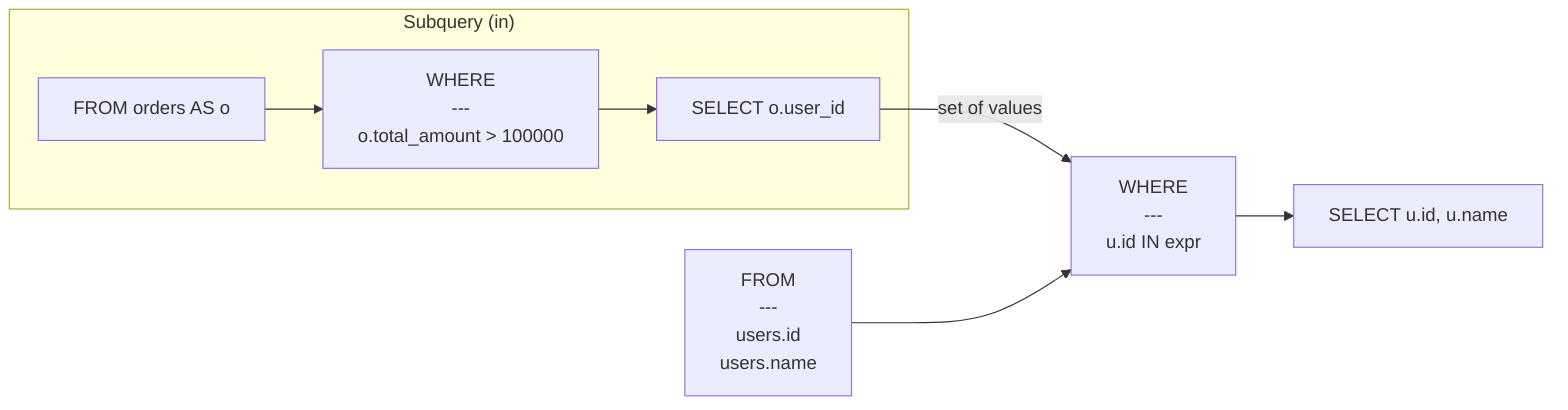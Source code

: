 flowchart LR
    node_0["FROM<br/>---<br/>users.id<br/>users.name"]
    node_1["WHERE<br/>---<br/>u.id IN expr"]
    subgraph subquery_node_2 ["Subquery (in)"]
        direction TB
        subq_0_node_0[FROM orders AS o]
        subq_0_node_1["WHERE<br/>---<br/>o.total_amount &gt; 100000"]
        subq_0_node_2["SELECT o.user_id"]
        subq_0_node_0 --> subq_0_node_1
        subq_0_node_1 --> subq_0_node_2
    end
    subq_0_node_2 -->|set of values| node_1
    node_3["SELECT u.id, u.name"]
    node_0 --> node_1
    node_1 --> node_3